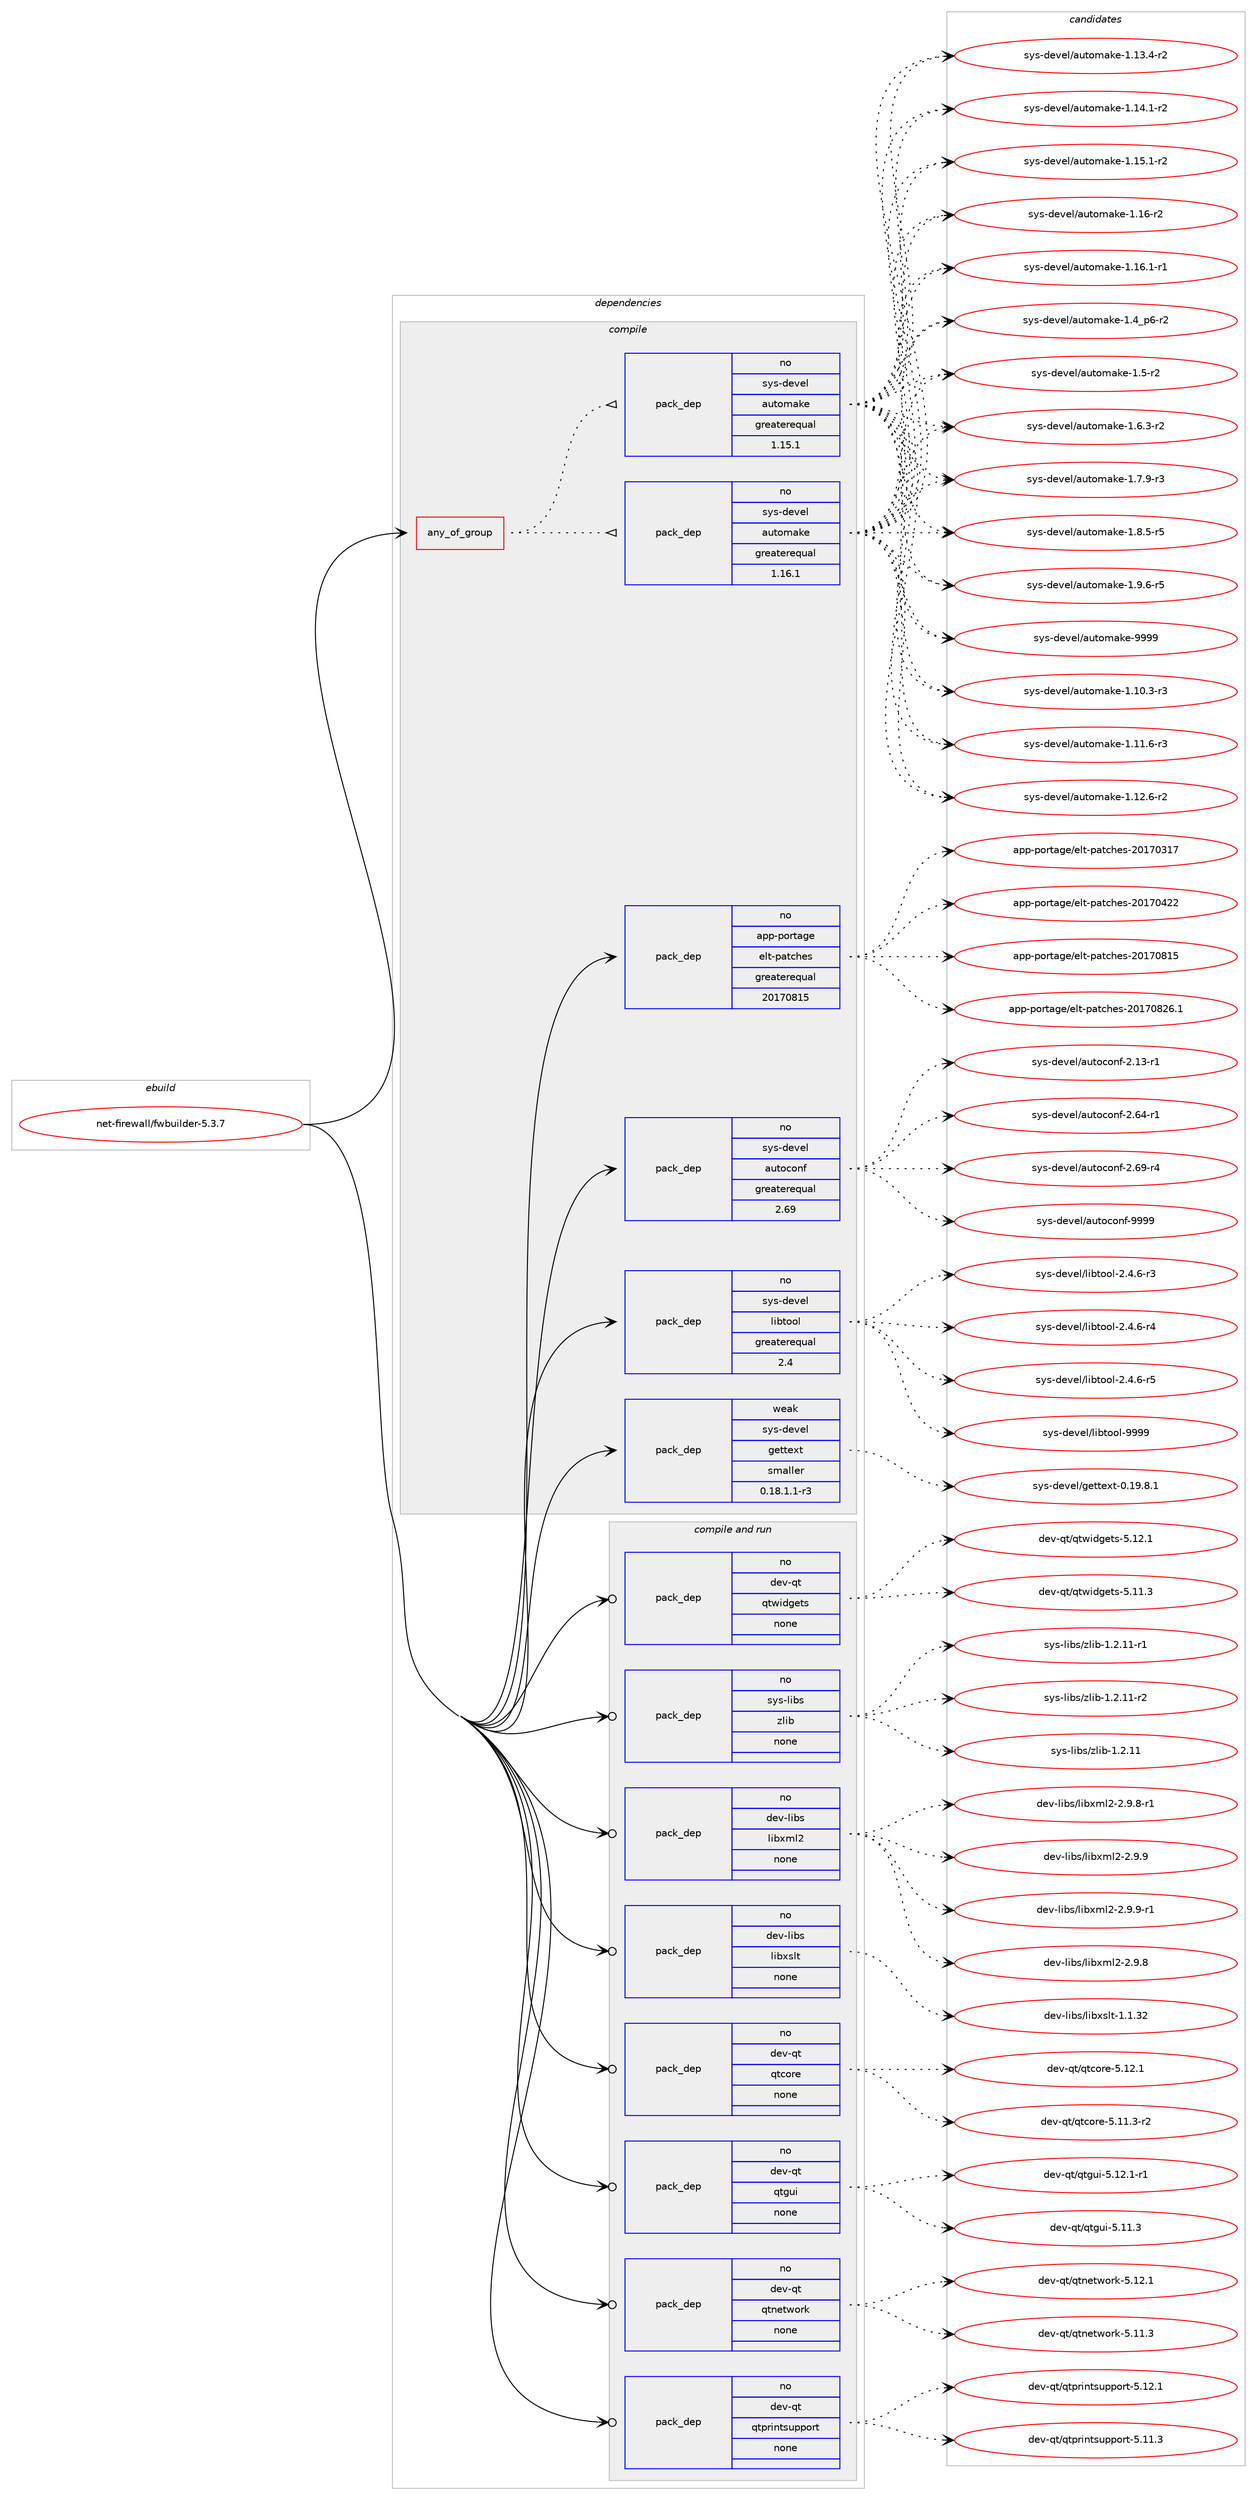 digraph prolog {

# *************
# Graph options
# *************

newrank=true;
concentrate=true;
compound=true;
graph [rankdir=LR,fontname=Helvetica,fontsize=10,ranksep=1.5];#, ranksep=2.5, nodesep=0.2];
edge  [arrowhead=vee];
node  [fontname=Helvetica,fontsize=10];

# **********
# The ebuild
# **********

subgraph cluster_leftcol {
color=gray;
rank=same;
label=<<i>ebuild</i>>;
id [label="net-firewall/fwbuilder-5.3.7", color=red, width=4, href="../net-firewall/fwbuilder-5.3.7.svg"];
}

# ****************
# The dependencies
# ****************

subgraph cluster_midcol {
color=gray;
label=<<i>dependencies</i>>;
subgraph cluster_compile {
fillcolor="#eeeeee";
style=filled;
label=<<i>compile</i>>;
subgraph any25969 {
dependency1651679 [label=<<TABLE BORDER="0" CELLBORDER="1" CELLSPACING="0" CELLPADDING="4"><TR><TD CELLPADDING="10">any_of_group</TD></TR></TABLE>>, shape=none, color=red];subgraph pack1180748 {
dependency1651680 [label=<<TABLE BORDER="0" CELLBORDER="1" CELLSPACING="0" CELLPADDING="4" WIDTH="220"><TR><TD ROWSPAN="6" CELLPADDING="30">pack_dep</TD></TR><TR><TD WIDTH="110">no</TD></TR><TR><TD>sys-devel</TD></TR><TR><TD>automake</TD></TR><TR><TD>greaterequal</TD></TR><TR><TD>1.16.1</TD></TR></TABLE>>, shape=none, color=blue];
}
dependency1651679:e -> dependency1651680:w [weight=20,style="dotted",arrowhead="oinv"];
subgraph pack1180749 {
dependency1651681 [label=<<TABLE BORDER="0" CELLBORDER="1" CELLSPACING="0" CELLPADDING="4" WIDTH="220"><TR><TD ROWSPAN="6" CELLPADDING="30">pack_dep</TD></TR><TR><TD WIDTH="110">no</TD></TR><TR><TD>sys-devel</TD></TR><TR><TD>automake</TD></TR><TR><TD>greaterequal</TD></TR><TR><TD>1.15.1</TD></TR></TABLE>>, shape=none, color=blue];
}
dependency1651679:e -> dependency1651681:w [weight=20,style="dotted",arrowhead="oinv"];
}
id:e -> dependency1651679:w [weight=20,style="solid",arrowhead="vee"];
subgraph pack1180750 {
dependency1651682 [label=<<TABLE BORDER="0" CELLBORDER="1" CELLSPACING="0" CELLPADDING="4" WIDTH="220"><TR><TD ROWSPAN="6" CELLPADDING="30">pack_dep</TD></TR><TR><TD WIDTH="110">no</TD></TR><TR><TD>app-portage</TD></TR><TR><TD>elt-patches</TD></TR><TR><TD>greaterequal</TD></TR><TR><TD>20170815</TD></TR></TABLE>>, shape=none, color=blue];
}
id:e -> dependency1651682:w [weight=20,style="solid",arrowhead="vee"];
subgraph pack1180751 {
dependency1651683 [label=<<TABLE BORDER="0" CELLBORDER="1" CELLSPACING="0" CELLPADDING="4" WIDTH="220"><TR><TD ROWSPAN="6" CELLPADDING="30">pack_dep</TD></TR><TR><TD WIDTH="110">no</TD></TR><TR><TD>sys-devel</TD></TR><TR><TD>autoconf</TD></TR><TR><TD>greaterequal</TD></TR><TR><TD>2.69</TD></TR></TABLE>>, shape=none, color=blue];
}
id:e -> dependency1651683:w [weight=20,style="solid",arrowhead="vee"];
subgraph pack1180752 {
dependency1651684 [label=<<TABLE BORDER="0" CELLBORDER="1" CELLSPACING="0" CELLPADDING="4" WIDTH="220"><TR><TD ROWSPAN="6" CELLPADDING="30">pack_dep</TD></TR><TR><TD WIDTH="110">no</TD></TR><TR><TD>sys-devel</TD></TR><TR><TD>libtool</TD></TR><TR><TD>greaterequal</TD></TR><TR><TD>2.4</TD></TR></TABLE>>, shape=none, color=blue];
}
id:e -> dependency1651684:w [weight=20,style="solid",arrowhead="vee"];
subgraph pack1180753 {
dependency1651685 [label=<<TABLE BORDER="0" CELLBORDER="1" CELLSPACING="0" CELLPADDING="4" WIDTH="220"><TR><TD ROWSPAN="6" CELLPADDING="30">pack_dep</TD></TR><TR><TD WIDTH="110">weak</TD></TR><TR><TD>sys-devel</TD></TR><TR><TD>gettext</TD></TR><TR><TD>smaller</TD></TR><TR><TD>0.18.1.1-r3</TD></TR></TABLE>>, shape=none, color=blue];
}
id:e -> dependency1651685:w [weight=20,style="solid",arrowhead="vee"];
}
subgraph cluster_compileandrun {
fillcolor="#eeeeee";
style=filled;
label=<<i>compile and run</i>>;
subgraph pack1180754 {
dependency1651686 [label=<<TABLE BORDER="0" CELLBORDER="1" CELLSPACING="0" CELLPADDING="4" WIDTH="220"><TR><TD ROWSPAN="6" CELLPADDING="30">pack_dep</TD></TR><TR><TD WIDTH="110">no</TD></TR><TR><TD>dev-libs</TD></TR><TR><TD>libxml2</TD></TR><TR><TD>none</TD></TR><TR><TD></TD></TR></TABLE>>, shape=none, color=blue];
}
id:e -> dependency1651686:w [weight=20,style="solid",arrowhead="odotvee"];
subgraph pack1180755 {
dependency1651687 [label=<<TABLE BORDER="0" CELLBORDER="1" CELLSPACING="0" CELLPADDING="4" WIDTH="220"><TR><TD ROWSPAN="6" CELLPADDING="30">pack_dep</TD></TR><TR><TD WIDTH="110">no</TD></TR><TR><TD>dev-libs</TD></TR><TR><TD>libxslt</TD></TR><TR><TD>none</TD></TR><TR><TD></TD></TR></TABLE>>, shape=none, color=blue];
}
id:e -> dependency1651687:w [weight=20,style="solid",arrowhead="odotvee"];
subgraph pack1180756 {
dependency1651688 [label=<<TABLE BORDER="0" CELLBORDER="1" CELLSPACING="0" CELLPADDING="4" WIDTH="220"><TR><TD ROWSPAN="6" CELLPADDING="30">pack_dep</TD></TR><TR><TD WIDTH="110">no</TD></TR><TR><TD>dev-qt</TD></TR><TR><TD>qtcore</TD></TR><TR><TD>none</TD></TR><TR><TD></TD></TR></TABLE>>, shape=none, color=blue];
}
id:e -> dependency1651688:w [weight=20,style="solid",arrowhead="odotvee"];
subgraph pack1180757 {
dependency1651689 [label=<<TABLE BORDER="0" CELLBORDER="1" CELLSPACING="0" CELLPADDING="4" WIDTH="220"><TR><TD ROWSPAN="6" CELLPADDING="30">pack_dep</TD></TR><TR><TD WIDTH="110">no</TD></TR><TR><TD>dev-qt</TD></TR><TR><TD>qtgui</TD></TR><TR><TD>none</TD></TR><TR><TD></TD></TR></TABLE>>, shape=none, color=blue];
}
id:e -> dependency1651689:w [weight=20,style="solid",arrowhead="odotvee"];
subgraph pack1180758 {
dependency1651690 [label=<<TABLE BORDER="0" CELLBORDER="1" CELLSPACING="0" CELLPADDING="4" WIDTH="220"><TR><TD ROWSPAN="6" CELLPADDING="30">pack_dep</TD></TR><TR><TD WIDTH="110">no</TD></TR><TR><TD>dev-qt</TD></TR><TR><TD>qtnetwork</TD></TR><TR><TD>none</TD></TR><TR><TD></TD></TR></TABLE>>, shape=none, color=blue];
}
id:e -> dependency1651690:w [weight=20,style="solid",arrowhead="odotvee"];
subgraph pack1180759 {
dependency1651691 [label=<<TABLE BORDER="0" CELLBORDER="1" CELLSPACING="0" CELLPADDING="4" WIDTH="220"><TR><TD ROWSPAN="6" CELLPADDING="30">pack_dep</TD></TR><TR><TD WIDTH="110">no</TD></TR><TR><TD>dev-qt</TD></TR><TR><TD>qtprintsupport</TD></TR><TR><TD>none</TD></TR><TR><TD></TD></TR></TABLE>>, shape=none, color=blue];
}
id:e -> dependency1651691:w [weight=20,style="solid",arrowhead="odotvee"];
subgraph pack1180760 {
dependency1651692 [label=<<TABLE BORDER="0" CELLBORDER="1" CELLSPACING="0" CELLPADDING="4" WIDTH="220"><TR><TD ROWSPAN="6" CELLPADDING="30">pack_dep</TD></TR><TR><TD WIDTH="110">no</TD></TR><TR><TD>dev-qt</TD></TR><TR><TD>qtwidgets</TD></TR><TR><TD>none</TD></TR><TR><TD></TD></TR></TABLE>>, shape=none, color=blue];
}
id:e -> dependency1651692:w [weight=20,style="solid",arrowhead="odotvee"];
subgraph pack1180761 {
dependency1651693 [label=<<TABLE BORDER="0" CELLBORDER="1" CELLSPACING="0" CELLPADDING="4" WIDTH="220"><TR><TD ROWSPAN="6" CELLPADDING="30">pack_dep</TD></TR><TR><TD WIDTH="110">no</TD></TR><TR><TD>sys-libs</TD></TR><TR><TD>zlib</TD></TR><TR><TD>none</TD></TR><TR><TD></TD></TR></TABLE>>, shape=none, color=blue];
}
id:e -> dependency1651693:w [weight=20,style="solid",arrowhead="odotvee"];
}
subgraph cluster_run {
fillcolor="#eeeeee";
style=filled;
label=<<i>run</i>>;
}
}

# **************
# The candidates
# **************

subgraph cluster_choices {
rank=same;
color=gray;
label=<<i>candidates</i>>;

subgraph choice1180748 {
color=black;
nodesep=1;
choice11512111545100101118101108479711711611110997107101454946494846514511451 [label="sys-devel/automake-1.10.3-r3", color=red, width=4,href="../sys-devel/automake-1.10.3-r3.svg"];
choice11512111545100101118101108479711711611110997107101454946494946544511451 [label="sys-devel/automake-1.11.6-r3", color=red, width=4,href="../sys-devel/automake-1.11.6-r3.svg"];
choice11512111545100101118101108479711711611110997107101454946495046544511450 [label="sys-devel/automake-1.12.6-r2", color=red, width=4,href="../sys-devel/automake-1.12.6-r2.svg"];
choice11512111545100101118101108479711711611110997107101454946495146524511450 [label="sys-devel/automake-1.13.4-r2", color=red, width=4,href="../sys-devel/automake-1.13.4-r2.svg"];
choice11512111545100101118101108479711711611110997107101454946495246494511450 [label="sys-devel/automake-1.14.1-r2", color=red, width=4,href="../sys-devel/automake-1.14.1-r2.svg"];
choice11512111545100101118101108479711711611110997107101454946495346494511450 [label="sys-devel/automake-1.15.1-r2", color=red, width=4,href="../sys-devel/automake-1.15.1-r2.svg"];
choice1151211154510010111810110847971171161111099710710145494649544511450 [label="sys-devel/automake-1.16-r2", color=red, width=4,href="../sys-devel/automake-1.16-r2.svg"];
choice11512111545100101118101108479711711611110997107101454946495446494511449 [label="sys-devel/automake-1.16.1-r1", color=red, width=4,href="../sys-devel/automake-1.16.1-r1.svg"];
choice115121115451001011181011084797117116111109971071014549465295112544511450 [label="sys-devel/automake-1.4_p6-r2", color=red, width=4,href="../sys-devel/automake-1.4_p6-r2.svg"];
choice11512111545100101118101108479711711611110997107101454946534511450 [label="sys-devel/automake-1.5-r2", color=red, width=4,href="../sys-devel/automake-1.5-r2.svg"];
choice115121115451001011181011084797117116111109971071014549465446514511450 [label="sys-devel/automake-1.6.3-r2", color=red, width=4,href="../sys-devel/automake-1.6.3-r2.svg"];
choice115121115451001011181011084797117116111109971071014549465546574511451 [label="sys-devel/automake-1.7.9-r3", color=red, width=4,href="../sys-devel/automake-1.7.9-r3.svg"];
choice115121115451001011181011084797117116111109971071014549465646534511453 [label="sys-devel/automake-1.8.5-r5", color=red, width=4,href="../sys-devel/automake-1.8.5-r5.svg"];
choice115121115451001011181011084797117116111109971071014549465746544511453 [label="sys-devel/automake-1.9.6-r5", color=red, width=4,href="../sys-devel/automake-1.9.6-r5.svg"];
choice115121115451001011181011084797117116111109971071014557575757 [label="sys-devel/automake-9999", color=red, width=4,href="../sys-devel/automake-9999.svg"];
dependency1651680:e -> choice11512111545100101118101108479711711611110997107101454946494846514511451:w [style=dotted,weight="100"];
dependency1651680:e -> choice11512111545100101118101108479711711611110997107101454946494946544511451:w [style=dotted,weight="100"];
dependency1651680:e -> choice11512111545100101118101108479711711611110997107101454946495046544511450:w [style=dotted,weight="100"];
dependency1651680:e -> choice11512111545100101118101108479711711611110997107101454946495146524511450:w [style=dotted,weight="100"];
dependency1651680:e -> choice11512111545100101118101108479711711611110997107101454946495246494511450:w [style=dotted,weight="100"];
dependency1651680:e -> choice11512111545100101118101108479711711611110997107101454946495346494511450:w [style=dotted,weight="100"];
dependency1651680:e -> choice1151211154510010111810110847971171161111099710710145494649544511450:w [style=dotted,weight="100"];
dependency1651680:e -> choice11512111545100101118101108479711711611110997107101454946495446494511449:w [style=dotted,weight="100"];
dependency1651680:e -> choice115121115451001011181011084797117116111109971071014549465295112544511450:w [style=dotted,weight="100"];
dependency1651680:e -> choice11512111545100101118101108479711711611110997107101454946534511450:w [style=dotted,weight="100"];
dependency1651680:e -> choice115121115451001011181011084797117116111109971071014549465446514511450:w [style=dotted,weight="100"];
dependency1651680:e -> choice115121115451001011181011084797117116111109971071014549465546574511451:w [style=dotted,weight="100"];
dependency1651680:e -> choice115121115451001011181011084797117116111109971071014549465646534511453:w [style=dotted,weight="100"];
dependency1651680:e -> choice115121115451001011181011084797117116111109971071014549465746544511453:w [style=dotted,weight="100"];
dependency1651680:e -> choice115121115451001011181011084797117116111109971071014557575757:w [style=dotted,weight="100"];
}
subgraph choice1180749 {
color=black;
nodesep=1;
choice11512111545100101118101108479711711611110997107101454946494846514511451 [label="sys-devel/automake-1.10.3-r3", color=red, width=4,href="../sys-devel/automake-1.10.3-r3.svg"];
choice11512111545100101118101108479711711611110997107101454946494946544511451 [label="sys-devel/automake-1.11.6-r3", color=red, width=4,href="../sys-devel/automake-1.11.6-r3.svg"];
choice11512111545100101118101108479711711611110997107101454946495046544511450 [label="sys-devel/automake-1.12.6-r2", color=red, width=4,href="../sys-devel/automake-1.12.6-r2.svg"];
choice11512111545100101118101108479711711611110997107101454946495146524511450 [label="sys-devel/automake-1.13.4-r2", color=red, width=4,href="../sys-devel/automake-1.13.4-r2.svg"];
choice11512111545100101118101108479711711611110997107101454946495246494511450 [label="sys-devel/automake-1.14.1-r2", color=red, width=4,href="../sys-devel/automake-1.14.1-r2.svg"];
choice11512111545100101118101108479711711611110997107101454946495346494511450 [label="sys-devel/automake-1.15.1-r2", color=red, width=4,href="../sys-devel/automake-1.15.1-r2.svg"];
choice1151211154510010111810110847971171161111099710710145494649544511450 [label="sys-devel/automake-1.16-r2", color=red, width=4,href="../sys-devel/automake-1.16-r2.svg"];
choice11512111545100101118101108479711711611110997107101454946495446494511449 [label="sys-devel/automake-1.16.1-r1", color=red, width=4,href="../sys-devel/automake-1.16.1-r1.svg"];
choice115121115451001011181011084797117116111109971071014549465295112544511450 [label="sys-devel/automake-1.4_p6-r2", color=red, width=4,href="../sys-devel/automake-1.4_p6-r2.svg"];
choice11512111545100101118101108479711711611110997107101454946534511450 [label="sys-devel/automake-1.5-r2", color=red, width=4,href="../sys-devel/automake-1.5-r2.svg"];
choice115121115451001011181011084797117116111109971071014549465446514511450 [label="sys-devel/automake-1.6.3-r2", color=red, width=4,href="../sys-devel/automake-1.6.3-r2.svg"];
choice115121115451001011181011084797117116111109971071014549465546574511451 [label="sys-devel/automake-1.7.9-r3", color=red, width=4,href="../sys-devel/automake-1.7.9-r3.svg"];
choice115121115451001011181011084797117116111109971071014549465646534511453 [label="sys-devel/automake-1.8.5-r5", color=red, width=4,href="../sys-devel/automake-1.8.5-r5.svg"];
choice115121115451001011181011084797117116111109971071014549465746544511453 [label="sys-devel/automake-1.9.6-r5", color=red, width=4,href="../sys-devel/automake-1.9.6-r5.svg"];
choice115121115451001011181011084797117116111109971071014557575757 [label="sys-devel/automake-9999", color=red, width=4,href="../sys-devel/automake-9999.svg"];
dependency1651681:e -> choice11512111545100101118101108479711711611110997107101454946494846514511451:w [style=dotted,weight="100"];
dependency1651681:e -> choice11512111545100101118101108479711711611110997107101454946494946544511451:w [style=dotted,weight="100"];
dependency1651681:e -> choice11512111545100101118101108479711711611110997107101454946495046544511450:w [style=dotted,weight="100"];
dependency1651681:e -> choice11512111545100101118101108479711711611110997107101454946495146524511450:w [style=dotted,weight="100"];
dependency1651681:e -> choice11512111545100101118101108479711711611110997107101454946495246494511450:w [style=dotted,weight="100"];
dependency1651681:e -> choice11512111545100101118101108479711711611110997107101454946495346494511450:w [style=dotted,weight="100"];
dependency1651681:e -> choice1151211154510010111810110847971171161111099710710145494649544511450:w [style=dotted,weight="100"];
dependency1651681:e -> choice11512111545100101118101108479711711611110997107101454946495446494511449:w [style=dotted,weight="100"];
dependency1651681:e -> choice115121115451001011181011084797117116111109971071014549465295112544511450:w [style=dotted,weight="100"];
dependency1651681:e -> choice11512111545100101118101108479711711611110997107101454946534511450:w [style=dotted,weight="100"];
dependency1651681:e -> choice115121115451001011181011084797117116111109971071014549465446514511450:w [style=dotted,weight="100"];
dependency1651681:e -> choice115121115451001011181011084797117116111109971071014549465546574511451:w [style=dotted,weight="100"];
dependency1651681:e -> choice115121115451001011181011084797117116111109971071014549465646534511453:w [style=dotted,weight="100"];
dependency1651681:e -> choice115121115451001011181011084797117116111109971071014549465746544511453:w [style=dotted,weight="100"];
dependency1651681:e -> choice115121115451001011181011084797117116111109971071014557575757:w [style=dotted,weight="100"];
}
subgraph choice1180750 {
color=black;
nodesep=1;
choice97112112451121111141169710310147101108116451129711699104101115455048495548514955 [label="app-portage/elt-patches-20170317", color=red, width=4,href="../app-portage/elt-patches-20170317.svg"];
choice97112112451121111141169710310147101108116451129711699104101115455048495548525050 [label="app-portage/elt-patches-20170422", color=red, width=4,href="../app-portage/elt-patches-20170422.svg"];
choice97112112451121111141169710310147101108116451129711699104101115455048495548564953 [label="app-portage/elt-patches-20170815", color=red, width=4,href="../app-portage/elt-patches-20170815.svg"];
choice971121124511211111411697103101471011081164511297116991041011154550484955485650544649 [label="app-portage/elt-patches-20170826.1", color=red, width=4,href="../app-portage/elt-patches-20170826.1.svg"];
dependency1651682:e -> choice97112112451121111141169710310147101108116451129711699104101115455048495548514955:w [style=dotted,weight="100"];
dependency1651682:e -> choice97112112451121111141169710310147101108116451129711699104101115455048495548525050:w [style=dotted,weight="100"];
dependency1651682:e -> choice97112112451121111141169710310147101108116451129711699104101115455048495548564953:w [style=dotted,weight="100"];
dependency1651682:e -> choice971121124511211111411697103101471011081164511297116991041011154550484955485650544649:w [style=dotted,weight="100"];
}
subgraph choice1180751 {
color=black;
nodesep=1;
choice1151211154510010111810110847971171161119911111010245504649514511449 [label="sys-devel/autoconf-2.13-r1", color=red, width=4,href="../sys-devel/autoconf-2.13-r1.svg"];
choice1151211154510010111810110847971171161119911111010245504654524511449 [label="sys-devel/autoconf-2.64-r1", color=red, width=4,href="../sys-devel/autoconf-2.64-r1.svg"];
choice1151211154510010111810110847971171161119911111010245504654574511452 [label="sys-devel/autoconf-2.69-r4", color=red, width=4,href="../sys-devel/autoconf-2.69-r4.svg"];
choice115121115451001011181011084797117116111991111101024557575757 [label="sys-devel/autoconf-9999", color=red, width=4,href="../sys-devel/autoconf-9999.svg"];
dependency1651683:e -> choice1151211154510010111810110847971171161119911111010245504649514511449:w [style=dotted,weight="100"];
dependency1651683:e -> choice1151211154510010111810110847971171161119911111010245504654524511449:w [style=dotted,weight="100"];
dependency1651683:e -> choice1151211154510010111810110847971171161119911111010245504654574511452:w [style=dotted,weight="100"];
dependency1651683:e -> choice115121115451001011181011084797117116111991111101024557575757:w [style=dotted,weight="100"];
}
subgraph choice1180752 {
color=black;
nodesep=1;
choice1151211154510010111810110847108105981161111111084550465246544511451 [label="sys-devel/libtool-2.4.6-r3", color=red, width=4,href="../sys-devel/libtool-2.4.6-r3.svg"];
choice1151211154510010111810110847108105981161111111084550465246544511452 [label="sys-devel/libtool-2.4.6-r4", color=red, width=4,href="../sys-devel/libtool-2.4.6-r4.svg"];
choice1151211154510010111810110847108105981161111111084550465246544511453 [label="sys-devel/libtool-2.4.6-r5", color=red, width=4,href="../sys-devel/libtool-2.4.6-r5.svg"];
choice1151211154510010111810110847108105981161111111084557575757 [label="sys-devel/libtool-9999", color=red, width=4,href="../sys-devel/libtool-9999.svg"];
dependency1651684:e -> choice1151211154510010111810110847108105981161111111084550465246544511451:w [style=dotted,weight="100"];
dependency1651684:e -> choice1151211154510010111810110847108105981161111111084550465246544511452:w [style=dotted,weight="100"];
dependency1651684:e -> choice1151211154510010111810110847108105981161111111084550465246544511453:w [style=dotted,weight="100"];
dependency1651684:e -> choice1151211154510010111810110847108105981161111111084557575757:w [style=dotted,weight="100"];
}
subgraph choice1180753 {
color=black;
nodesep=1;
choice1151211154510010111810110847103101116116101120116454846495746564649 [label="sys-devel/gettext-0.19.8.1", color=red, width=4,href="../sys-devel/gettext-0.19.8.1.svg"];
dependency1651685:e -> choice1151211154510010111810110847103101116116101120116454846495746564649:w [style=dotted,weight="100"];
}
subgraph choice1180754 {
color=black;
nodesep=1;
choice1001011184510810598115471081059812010910850455046574656 [label="dev-libs/libxml2-2.9.8", color=red, width=4,href="../dev-libs/libxml2-2.9.8.svg"];
choice10010111845108105981154710810598120109108504550465746564511449 [label="dev-libs/libxml2-2.9.8-r1", color=red, width=4,href="../dev-libs/libxml2-2.9.8-r1.svg"];
choice1001011184510810598115471081059812010910850455046574657 [label="dev-libs/libxml2-2.9.9", color=red, width=4,href="../dev-libs/libxml2-2.9.9.svg"];
choice10010111845108105981154710810598120109108504550465746574511449 [label="dev-libs/libxml2-2.9.9-r1", color=red, width=4,href="../dev-libs/libxml2-2.9.9-r1.svg"];
dependency1651686:e -> choice1001011184510810598115471081059812010910850455046574656:w [style=dotted,weight="100"];
dependency1651686:e -> choice10010111845108105981154710810598120109108504550465746564511449:w [style=dotted,weight="100"];
dependency1651686:e -> choice1001011184510810598115471081059812010910850455046574657:w [style=dotted,weight="100"];
dependency1651686:e -> choice10010111845108105981154710810598120109108504550465746574511449:w [style=dotted,weight="100"];
}
subgraph choice1180755 {
color=black;
nodesep=1;
choice1001011184510810598115471081059812011510811645494649465150 [label="dev-libs/libxslt-1.1.32", color=red, width=4,href="../dev-libs/libxslt-1.1.32.svg"];
dependency1651687:e -> choice1001011184510810598115471081059812011510811645494649465150:w [style=dotted,weight="100"];
}
subgraph choice1180756 {
color=black;
nodesep=1;
choice100101118451131164711311699111114101455346494946514511450 [label="dev-qt/qtcore-5.11.3-r2", color=red, width=4,href="../dev-qt/qtcore-5.11.3-r2.svg"];
choice10010111845113116471131169911111410145534649504649 [label="dev-qt/qtcore-5.12.1", color=red, width=4,href="../dev-qt/qtcore-5.12.1.svg"];
dependency1651688:e -> choice100101118451131164711311699111114101455346494946514511450:w [style=dotted,weight="100"];
dependency1651688:e -> choice10010111845113116471131169911111410145534649504649:w [style=dotted,weight="100"];
}
subgraph choice1180757 {
color=black;
nodesep=1;
choice100101118451131164711311610311710545534649494651 [label="dev-qt/qtgui-5.11.3", color=red, width=4,href="../dev-qt/qtgui-5.11.3.svg"];
choice1001011184511311647113116103117105455346495046494511449 [label="dev-qt/qtgui-5.12.1-r1", color=red, width=4,href="../dev-qt/qtgui-5.12.1-r1.svg"];
dependency1651689:e -> choice100101118451131164711311610311710545534649494651:w [style=dotted,weight="100"];
dependency1651689:e -> choice1001011184511311647113116103117105455346495046494511449:w [style=dotted,weight="100"];
}
subgraph choice1180758 {
color=black;
nodesep=1;
choice100101118451131164711311611010111611911111410745534649494651 [label="dev-qt/qtnetwork-5.11.3", color=red, width=4,href="../dev-qt/qtnetwork-5.11.3.svg"];
choice100101118451131164711311611010111611911111410745534649504649 [label="dev-qt/qtnetwork-5.12.1", color=red, width=4,href="../dev-qt/qtnetwork-5.12.1.svg"];
dependency1651690:e -> choice100101118451131164711311611010111611911111410745534649494651:w [style=dotted,weight="100"];
dependency1651690:e -> choice100101118451131164711311611010111611911111410745534649504649:w [style=dotted,weight="100"];
}
subgraph choice1180759 {
color=black;
nodesep=1;
choice100101118451131164711311611211410511011611511711211211111411645534649494651 [label="dev-qt/qtprintsupport-5.11.3", color=red, width=4,href="../dev-qt/qtprintsupport-5.11.3.svg"];
choice100101118451131164711311611211410511011611511711211211111411645534649504649 [label="dev-qt/qtprintsupport-5.12.1", color=red, width=4,href="../dev-qt/qtprintsupport-5.12.1.svg"];
dependency1651691:e -> choice100101118451131164711311611211410511011611511711211211111411645534649494651:w [style=dotted,weight="100"];
dependency1651691:e -> choice100101118451131164711311611211410511011611511711211211111411645534649504649:w [style=dotted,weight="100"];
}
subgraph choice1180760 {
color=black;
nodesep=1;
choice100101118451131164711311611910510010310111611545534649494651 [label="dev-qt/qtwidgets-5.11.3", color=red, width=4,href="../dev-qt/qtwidgets-5.11.3.svg"];
choice100101118451131164711311611910510010310111611545534649504649 [label="dev-qt/qtwidgets-5.12.1", color=red, width=4,href="../dev-qt/qtwidgets-5.12.1.svg"];
dependency1651692:e -> choice100101118451131164711311611910510010310111611545534649494651:w [style=dotted,weight="100"];
dependency1651692:e -> choice100101118451131164711311611910510010310111611545534649504649:w [style=dotted,weight="100"];
}
subgraph choice1180761 {
color=black;
nodesep=1;
choice1151211154510810598115471221081059845494650464949 [label="sys-libs/zlib-1.2.11", color=red, width=4,href="../sys-libs/zlib-1.2.11.svg"];
choice11512111545108105981154712210810598454946504649494511449 [label="sys-libs/zlib-1.2.11-r1", color=red, width=4,href="../sys-libs/zlib-1.2.11-r1.svg"];
choice11512111545108105981154712210810598454946504649494511450 [label="sys-libs/zlib-1.2.11-r2", color=red, width=4,href="../sys-libs/zlib-1.2.11-r2.svg"];
dependency1651693:e -> choice1151211154510810598115471221081059845494650464949:w [style=dotted,weight="100"];
dependency1651693:e -> choice11512111545108105981154712210810598454946504649494511449:w [style=dotted,weight="100"];
dependency1651693:e -> choice11512111545108105981154712210810598454946504649494511450:w [style=dotted,weight="100"];
}
}

}
